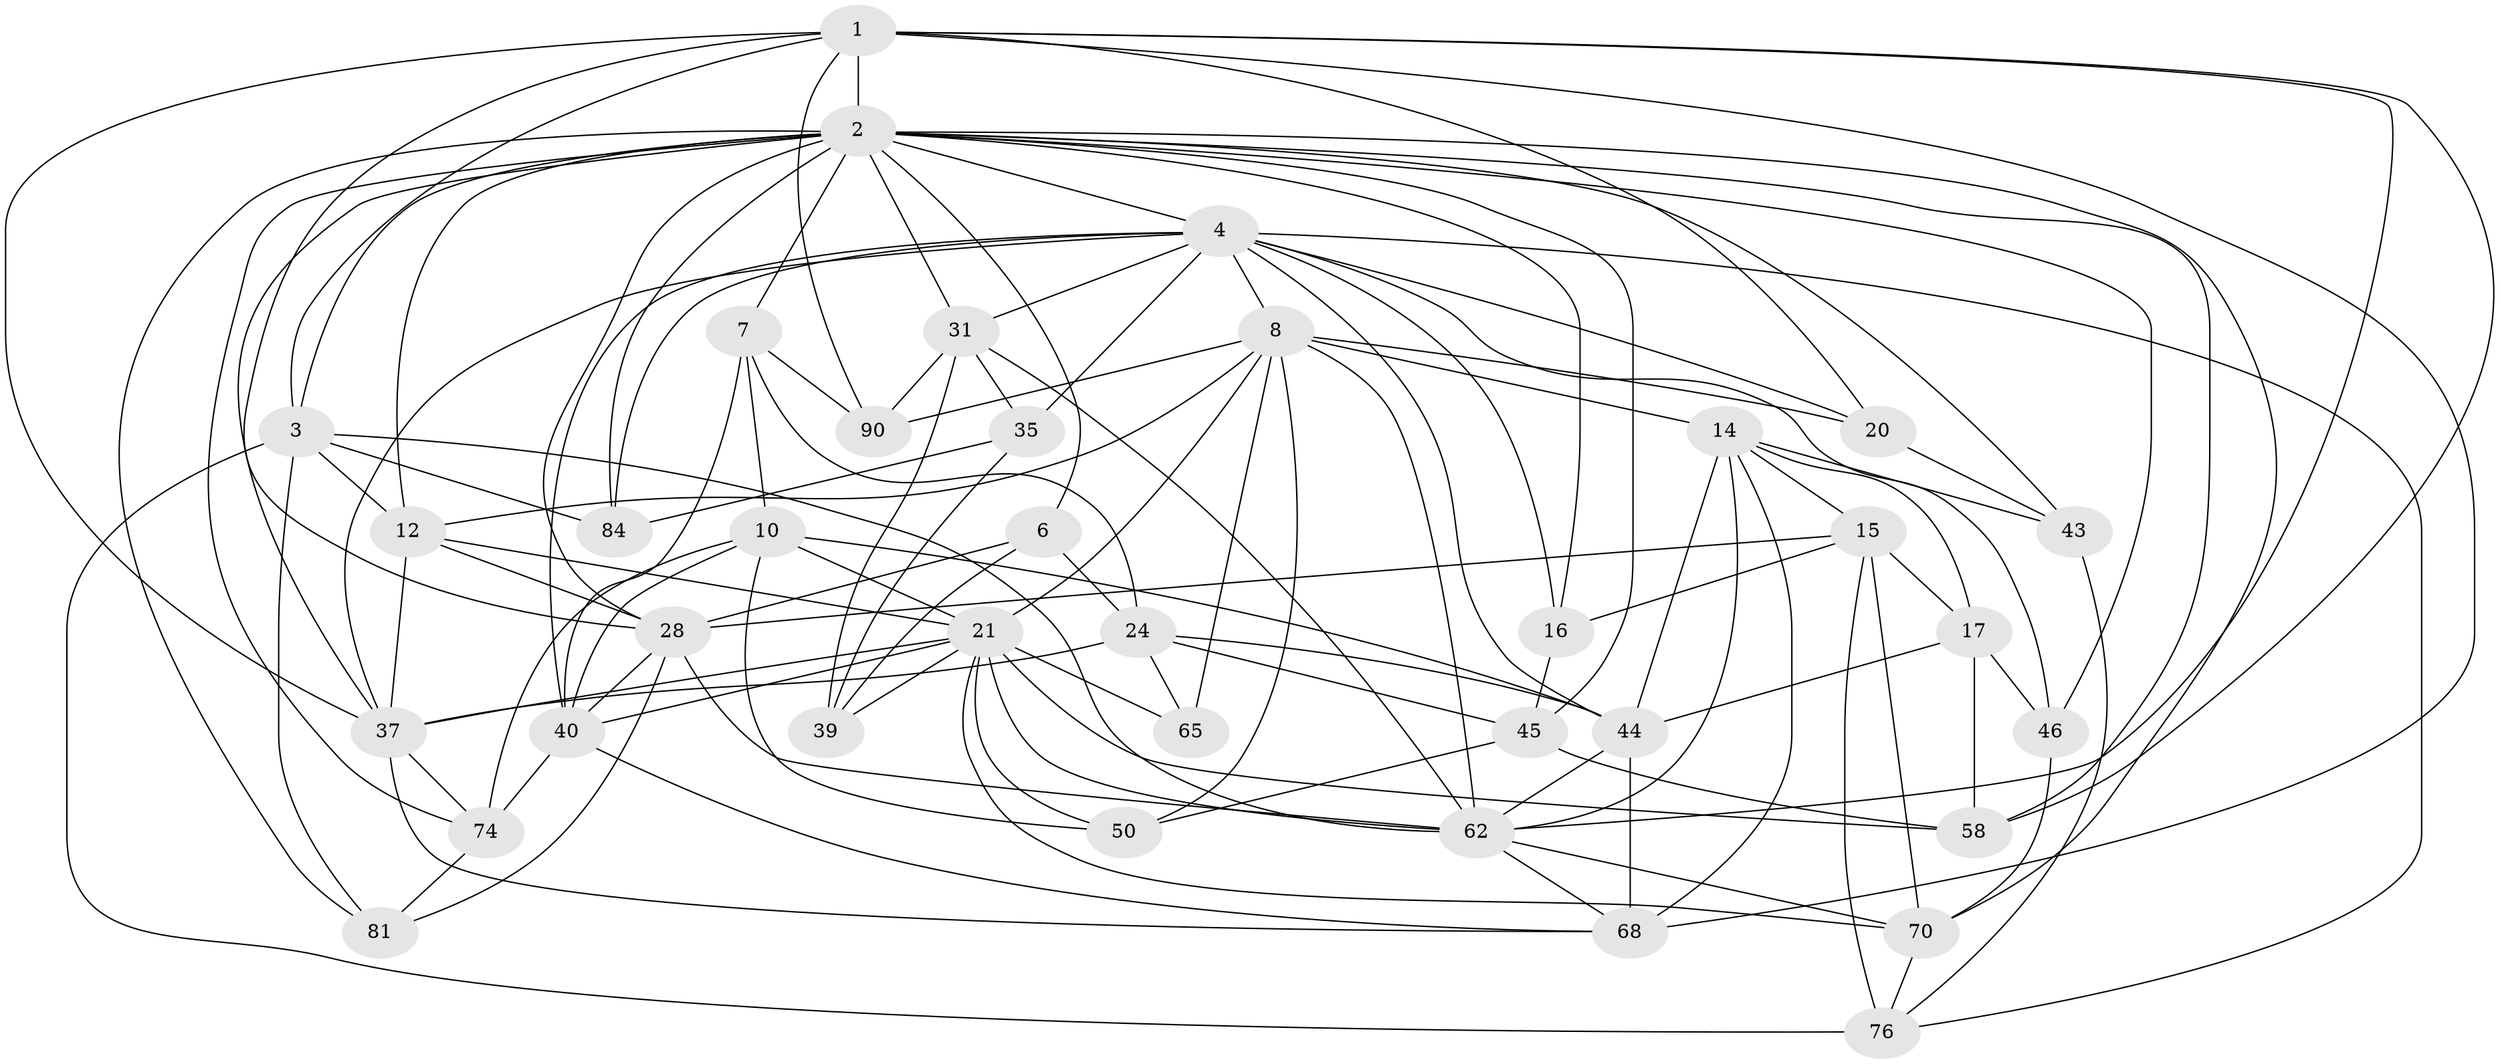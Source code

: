 // original degree distribution, {4: 1.0}
// Generated by graph-tools (version 1.1) at 2025/20/03/04/25 18:20:51]
// undirected, 37 vertices, 116 edges
graph export_dot {
graph [start="1"]
  node [color=gray90,style=filled];
  1 [super="+64+22+34"];
  2 [super="+26+23+13"];
  3 [super="+38+36+5"];
  4 [super="+9"];
  6;
  7 [super="+47"];
  8 [super="+60+18"];
  10 [super="+87"];
  12 [super="+19"];
  14 [super="+54"];
  15 [super="+48"];
  16;
  17 [super="+72"];
  20;
  21 [super="+29+30"];
  24 [super="+27"];
  28 [super="+80"];
  31 [super="+91"];
  35;
  37 [super="+57+89"];
  39;
  40 [super="+63+42"];
  43;
  44 [super="+53+73"];
  45 [super="+51"];
  46;
  50;
  58 [super="+66"];
  62 [super="+86+67+79"];
  65;
  68 [super="+77+92"];
  70 [super="+85"];
  74 [super="+75"];
  76 [super="+93"];
  81;
  84;
  90;
  1 -- 58;
  1 -- 68 [weight=2];
  1 -- 62;
  1 -- 90;
  1 -- 3 [weight=2];
  1 -- 20;
  1 -- 37;
  1 -- 28;
  1 -- 2 [weight=2];
  2 -- 81;
  2 -- 58;
  2 -- 74;
  2 -- 3 [weight=2];
  2 -- 6;
  2 -- 12;
  2 -- 45 [weight=2];
  2 -- 16;
  2 -- 28;
  2 -- 4;
  2 -- 37;
  2 -- 70;
  2 -- 7 [weight=2];
  2 -- 43;
  2 -- 46;
  2 -- 84;
  2 -- 31;
  3 -- 84;
  3 -- 76 [weight=2];
  3 -- 81;
  3 -- 12;
  3 -- 62;
  4 -- 84;
  4 -- 46;
  4 -- 35;
  4 -- 37;
  4 -- 8;
  4 -- 44;
  4 -- 76;
  4 -- 16;
  4 -- 20;
  4 -- 31;
  4 -- 40;
  6 -- 39;
  6 -- 24;
  6 -- 28;
  7 -- 24;
  7 -- 40;
  7 -- 10;
  7 -- 90;
  8 -- 90;
  8 -- 50;
  8 -- 62;
  8 -- 65;
  8 -- 20;
  8 -- 21;
  8 -- 12;
  8 -- 14 [weight=2];
  10 -- 50;
  10 -- 74;
  10 -- 40;
  10 -- 44;
  10 -- 21;
  12 -- 28;
  12 -- 37;
  12 -- 21;
  14 -- 43;
  14 -- 15;
  14 -- 62;
  14 -- 17;
  14 -- 68;
  14 -- 44;
  15 -- 16;
  15 -- 17;
  15 -- 76;
  15 -- 28;
  15 -- 70;
  16 -- 45;
  17 -- 46;
  17 -- 58 [weight=2];
  17 -- 44;
  20 -- 43;
  21 -- 65 [weight=2];
  21 -- 70;
  21 -- 58;
  21 -- 50;
  21 -- 39;
  21 -- 62;
  21 -- 37;
  21 -- 40;
  24 -- 45;
  24 -- 44;
  24 -- 65;
  24 -- 37;
  28 -- 81;
  28 -- 40;
  28 -- 62;
  31 -- 90;
  31 -- 35;
  31 -- 39;
  31 -- 62;
  35 -- 39;
  35 -- 84;
  37 -- 74;
  37 -- 68;
  40 -- 74 [weight=2];
  40 -- 68;
  43 -- 76;
  44 -- 68 [weight=2];
  44 -- 62;
  45 -- 50;
  45 -- 58;
  46 -- 70;
  62 -- 68;
  62 -- 70;
  70 -- 76;
  74 -- 81;
}
